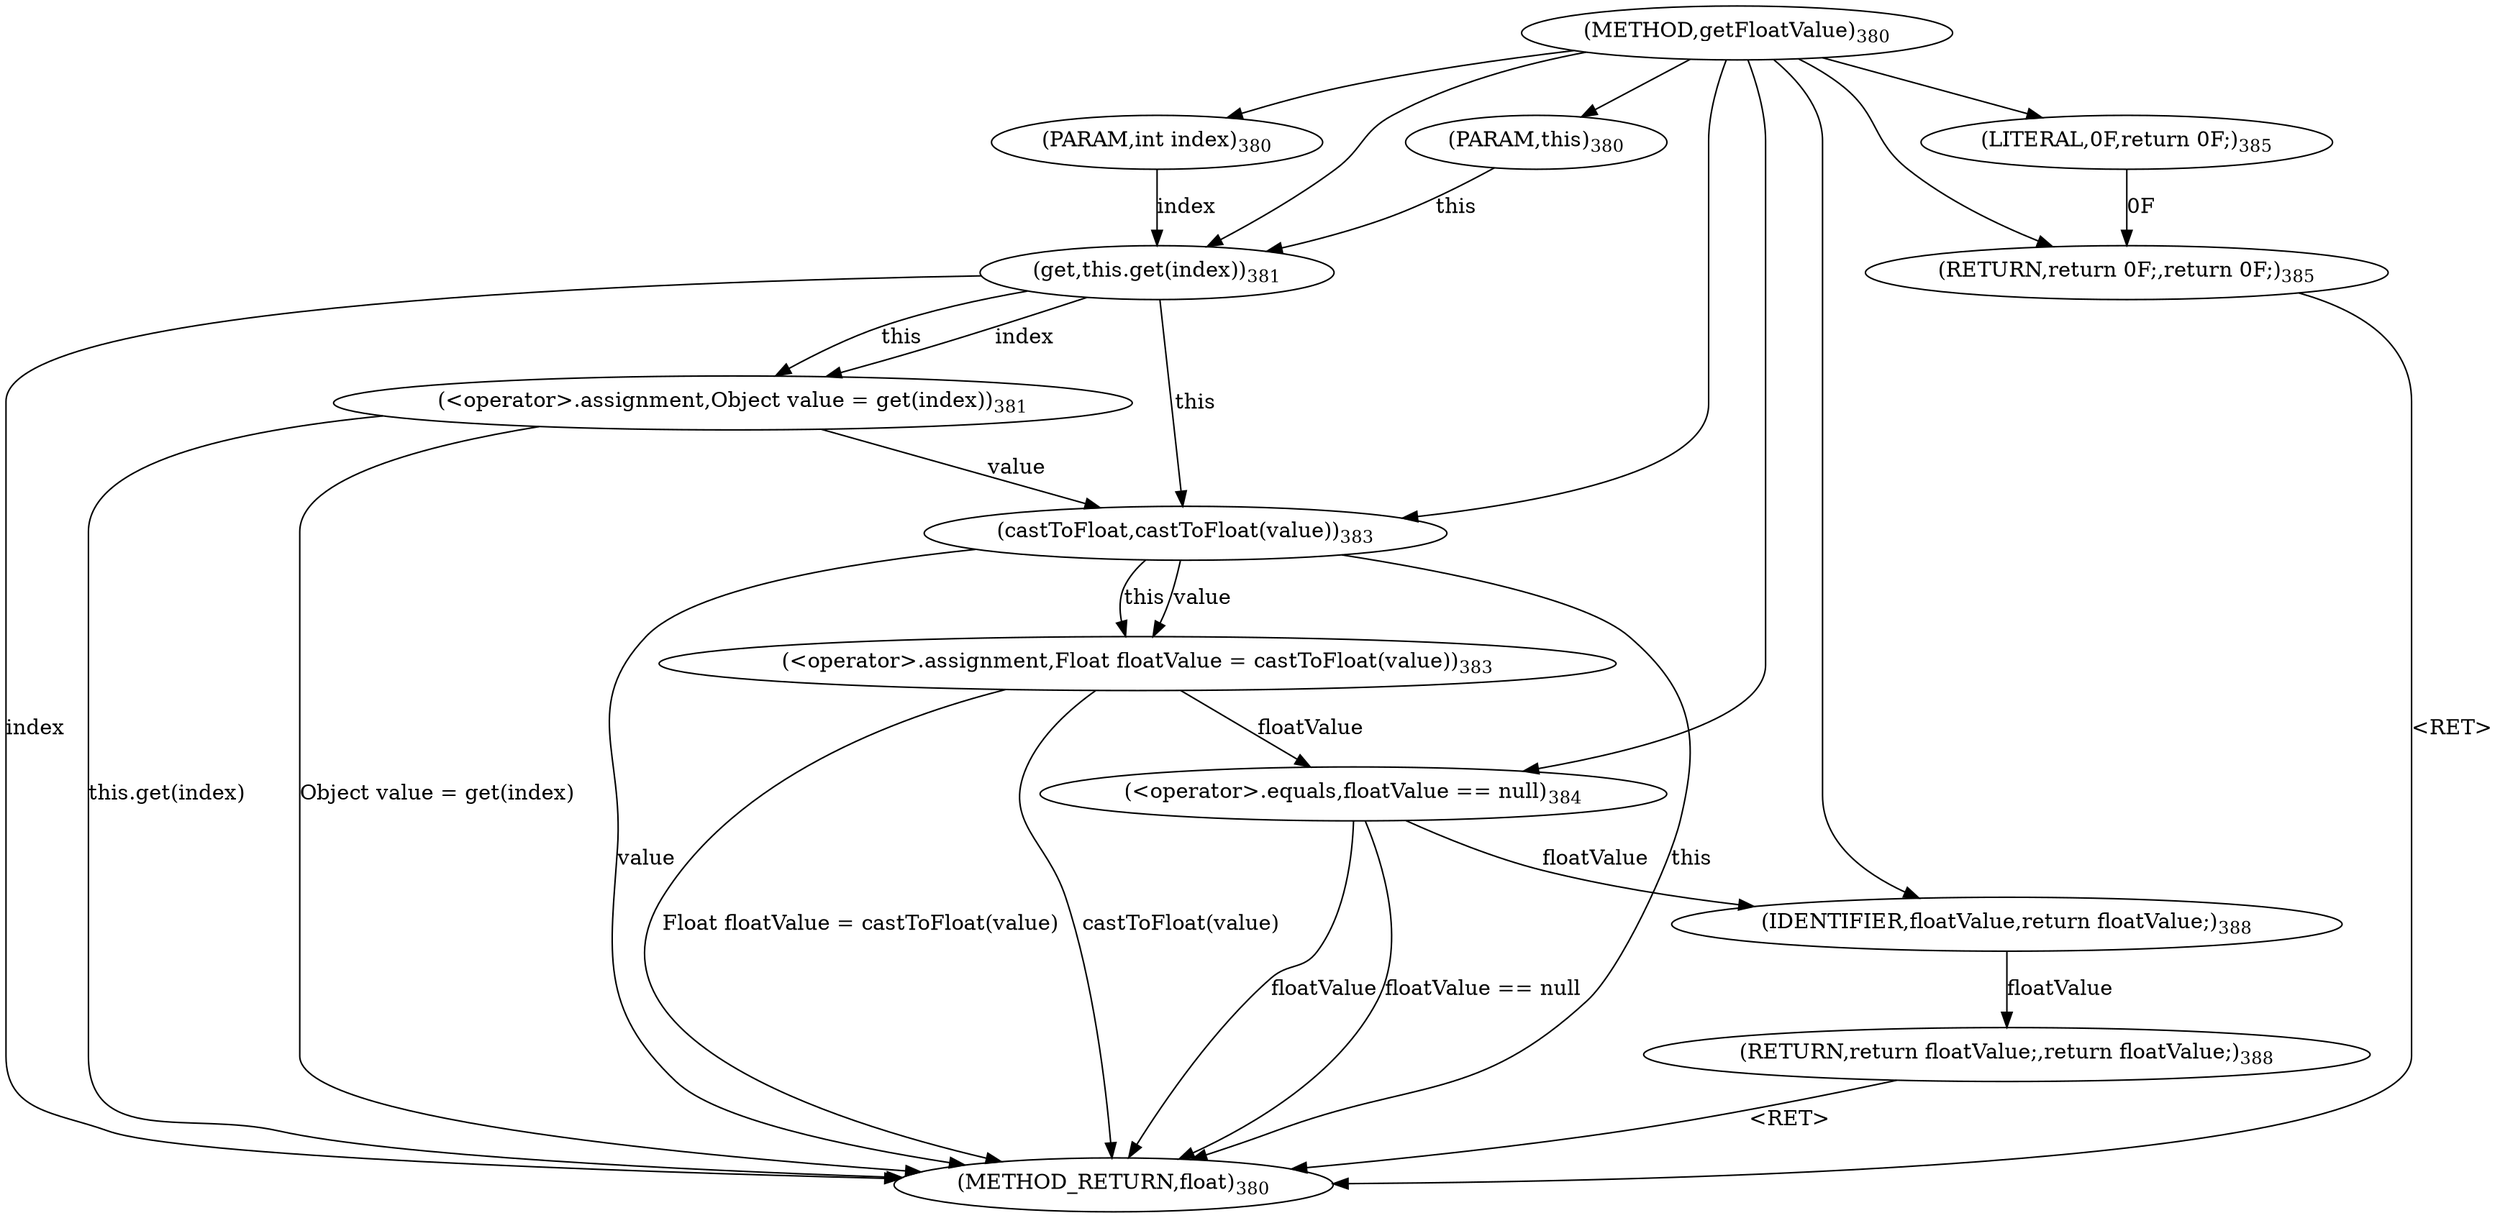 digraph "getFloatValue" {  
"1125" [label = <(METHOD,getFloatValue)<SUB>380</SUB>> ]
"1149" [label = <(METHOD_RETURN,float)<SUB>380</SUB>> ]
"66" [label = <(PARAM,this)<SUB>380</SUB>> ]
"1126" [label = <(PARAM,int index)<SUB>380</SUB>> ]
"1129" [label = <(&lt;operator&gt;.assignment,Object value = get(index))<SUB>381</SUB>> ]
"1134" [label = <(&lt;operator&gt;.assignment,Float floatValue = castToFloat(value))<SUB>383</SUB>> ]
"1145" [label = <(RETURN,return floatValue;,return floatValue;)<SUB>388</SUB>> ]
"1129" [label = <(&lt;operator&gt;.assignment,Object value = get(index))<SUB>381</SUB>> ]
"1129" [label = <(&lt;operator&gt;.assignment,Object value = get(index))<SUB>381</SUB>> ]
"1134" [label = <(&lt;operator&gt;.assignment,Float floatValue = castToFloat(value))<SUB>383</SUB>> ]
"1134" [label = <(&lt;operator&gt;.assignment,Float floatValue = castToFloat(value))<SUB>383</SUB>> ]
"1139" [label = <(&lt;operator&gt;.equals,floatValue == null)<SUB>384</SUB>> ]
"1146" [label = <(IDENTIFIER,floatValue,return floatValue;)<SUB>388</SUB>> ]
"1131" [label = <(get,this.get(index))<SUB>381</SUB>> ]
"1131" [label = <(get,this.get(index))<SUB>381</SUB>> ]
"1136" [label = <(castToFloat,castToFloat(value))<SUB>383</SUB>> ]
"1136" [label = <(castToFloat,castToFloat(value))<SUB>383</SUB>> ]
"1139" [label = <(&lt;operator&gt;.equals,floatValue == null)<SUB>384</SUB>> ]
"1139" [label = <(&lt;operator&gt;.equals,floatValue == null)<SUB>384</SUB>> ]
"1143" [label = <(RETURN,return 0F;,return 0F;)<SUB>385</SUB>> ]
"1144" [label = <(LITERAL,0F,return 0F;)<SUB>385</SUB>> ]
  "1143" -> "1149"  [ label = "&lt;RET&gt;"] 
  "1145" -> "1149"  [ label = "&lt;RET&gt;"] 
  "1131" -> "1149"  [ label = "index"] 
  "1129" -> "1149"  [ label = "this.get(index)"] 
  "1129" -> "1149"  [ label = "Object value = get(index)"] 
  "1136" -> "1149"  [ label = "this"] 
  "1136" -> "1149"  [ label = "value"] 
  "1134" -> "1149"  [ label = "castToFloat(value)"] 
  "1134" -> "1149"  [ label = "Float floatValue = castToFloat(value)"] 
  "1139" -> "1149"  [ label = "floatValue"] 
  "1139" -> "1149"  [ label = "floatValue == null"] 
  "1125" -> "66" 
  "1125" -> "1126" 
  "1131" -> "1129"  [ label = "this"] 
  "1131" -> "1129"  [ label = "index"] 
  "1136" -> "1134"  [ label = "this"] 
  "1136" -> "1134"  [ label = "value"] 
  "1146" -> "1145"  [ label = "floatValue"] 
  "1139" -> "1146"  [ label = "floatValue"] 
  "1125" -> "1146" 
  "66" -> "1131"  [ label = "this"] 
  "1125" -> "1131" 
  "1126" -> "1131"  [ label = "index"] 
  "1131" -> "1136"  [ label = "this"] 
  "1125" -> "1136" 
  "1129" -> "1136"  [ label = "value"] 
  "1134" -> "1139"  [ label = "floatValue"] 
  "1125" -> "1139" 
  "1144" -> "1143"  [ label = "0F"] 
  "1125" -> "1143" 
  "1125" -> "1144" 
}
